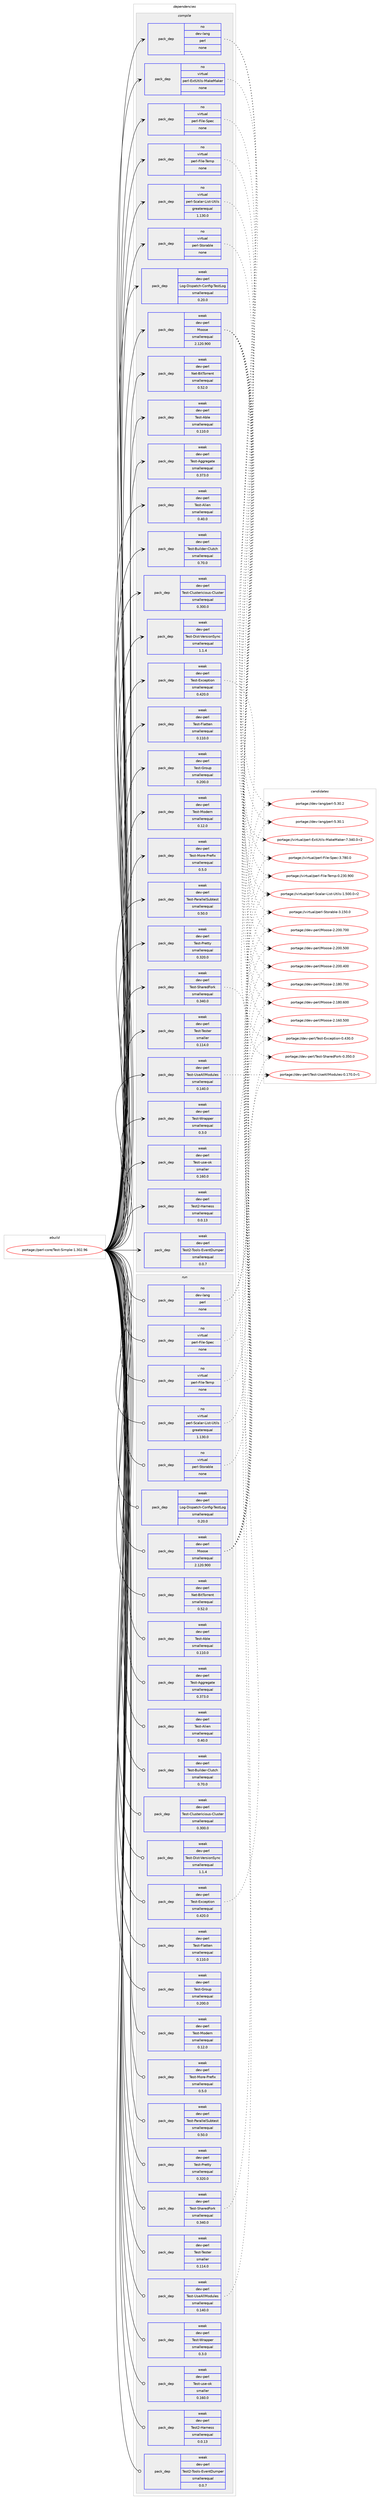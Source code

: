 digraph prolog {

# *************
# Graph options
# *************

newrank=true;
concentrate=true;
compound=true;
graph [rankdir=LR,fontname=Helvetica,fontsize=10,ranksep=1.5];#, ranksep=2.5, nodesep=0.2];
edge  [arrowhead=vee];
node  [fontname=Helvetica,fontsize=10];

# **********
# The ebuild
# **********

subgraph cluster_leftcol {
color=gray;
rank=same;
label=<<i>ebuild</i>>;
id [label="portage://perl-core/Test-Simple-1.302.96", color=red, width=4, href="../perl-core/Test-Simple-1.302.96.svg"];
}

# ****************
# The dependencies
# ****************

subgraph cluster_midcol {
color=gray;
label=<<i>dependencies</i>>;
subgraph cluster_compile {
fillcolor="#eeeeee";
style=filled;
label=<<i>compile</i>>;
subgraph pack6147 {
dependency7134 [label=<<TABLE BORDER="0" CELLBORDER="1" CELLSPACING="0" CELLPADDING="4" WIDTH="220"><TR><TD ROWSPAN="6" CELLPADDING="30">pack_dep</TD></TR><TR><TD WIDTH="110">no</TD></TR><TR><TD>dev-lang</TD></TR><TR><TD>perl</TD></TR><TR><TD>none</TD></TR><TR><TD></TD></TR></TABLE>>, shape=none, color=blue];
}
id:e -> dependency7134:w [weight=20,style="solid",arrowhead="vee"];
subgraph pack6148 {
dependency7135 [label=<<TABLE BORDER="0" CELLBORDER="1" CELLSPACING="0" CELLPADDING="4" WIDTH="220"><TR><TD ROWSPAN="6" CELLPADDING="30">pack_dep</TD></TR><TR><TD WIDTH="110">no</TD></TR><TR><TD>virtual</TD></TR><TR><TD>perl-ExtUtils-MakeMaker</TD></TR><TR><TD>none</TD></TR><TR><TD></TD></TR></TABLE>>, shape=none, color=blue];
}
id:e -> dependency7135:w [weight=20,style="solid",arrowhead="vee"];
subgraph pack6149 {
dependency7136 [label=<<TABLE BORDER="0" CELLBORDER="1" CELLSPACING="0" CELLPADDING="4" WIDTH="220"><TR><TD ROWSPAN="6" CELLPADDING="30">pack_dep</TD></TR><TR><TD WIDTH="110">no</TD></TR><TR><TD>virtual</TD></TR><TR><TD>perl-File-Spec</TD></TR><TR><TD>none</TD></TR><TR><TD></TD></TR></TABLE>>, shape=none, color=blue];
}
id:e -> dependency7136:w [weight=20,style="solid",arrowhead="vee"];
subgraph pack6150 {
dependency7137 [label=<<TABLE BORDER="0" CELLBORDER="1" CELLSPACING="0" CELLPADDING="4" WIDTH="220"><TR><TD ROWSPAN="6" CELLPADDING="30">pack_dep</TD></TR><TR><TD WIDTH="110">no</TD></TR><TR><TD>virtual</TD></TR><TR><TD>perl-File-Temp</TD></TR><TR><TD>none</TD></TR><TR><TD></TD></TR></TABLE>>, shape=none, color=blue];
}
id:e -> dependency7137:w [weight=20,style="solid",arrowhead="vee"];
subgraph pack6151 {
dependency7138 [label=<<TABLE BORDER="0" CELLBORDER="1" CELLSPACING="0" CELLPADDING="4" WIDTH="220"><TR><TD ROWSPAN="6" CELLPADDING="30">pack_dep</TD></TR><TR><TD WIDTH="110">no</TD></TR><TR><TD>virtual</TD></TR><TR><TD>perl-Scalar-List-Utils</TD></TR><TR><TD>greaterequal</TD></TR><TR><TD>1.130.0</TD></TR></TABLE>>, shape=none, color=blue];
}
id:e -> dependency7138:w [weight=20,style="solid",arrowhead="vee"];
subgraph pack6152 {
dependency7139 [label=<<TABLE BORDER="0" CELLBORDER="1" CELLSPACING="0" CELLPADDING="4" WIDTH="220"><TR><TD ROWSPAN="6" CELLPADDING="30">pack_dep</TD></TR><TR><TD WIDTH="110">no</TD></TR><TR><TD>virtual</TD></TR><TR><TD>perl-Storable</TD></TR><TR><TD>none</TD></TR><TR><TD></TD></TR></TABLE>>, shape=none, color=blue];
}
id:e -> dependency7139:w [weight=20,style="solid",arrowhead="vee"];
subgraph pack6153 {
dependency7140 [label=<<TABLE BORDER="0" CELLBORDER="1" CELLSPACING="0" CELLPADDING="4" WIDTH="220"><TR><TD ROWSPAN="6" CELLPADDING="30">pack_dep</TD></TR><TR><TD WIDTH="110">weak</TD></TR><TR><TD>dev-perl</TD></TR><TR><TD>Log-Dispatch-Config-TestLog</TD></TR><TR><TD>smallerequal</TD></TR><TR><TD>0.20.0</TD></TR></TABLE>>, shape=none, color=blue];
}
id:e -> dependency7140:w [weight=20,style="solid",arrowhead="vee"];
subgraph pack6154 {
dependency7141 [label=<<TABLE BORDER="0" CELLBORDER="1" CELLSPACING="0" CELLPADDING="4" WIDTH="220"><TR><TD ROWSPAN="6" CELLPADDING="30">pack_dep</TD></TR><TR><TD WIDTH="110">weak</TD></TR><TR><TD>dev-perl</TD></TR><TR><TD>Moose</TD></TR><TR><TD>smallerequal</TD></TR><TR><TD>2.120.900</TD></TR></TABLE>>, shape=none, color=blue];
}
id:e -> dependency7141:w [weight=20,style="solid",arrowhead="vee"];
subgraph pack6155 {
dependency7142 [label=<<TABLE BORDER="0" CELLBORDER="1" CELLSPACING="0" CELLPADDING="4" WIDTH="220"><TR><TD ROWSPAN="6" CELLPADDING="30">pack_dep</TD></TR><TR><TD WIDTH="110">weak</TD></TR><TR><TD>dev-perl</TD></TR><TR><TD>Net-BitTorrent</TD></TR><TR><TD>smallerequal</TD></TR><TR><TD>0.52.0</TD></TR></TABLE>>, shape=none, color=blue];
}
id:e -> dependency7142:w [weight=20,style="solid",arrowhead="vee"];
subgraph pack6156 {
dependency7143 [label=<<TABLE BORDER="0" CELLBORDER="1" CELLSPACING="0" CELLPADDING="4" WIDTH="220"><TR><TD ROWSPAN="6" CELLPADDING="30">pack_dep</TD></TR><TR><TD WIDTH="110">weak</TD></TR><TR><TD>dev-perl</TD></TR><TR><TD>Test-Able</TD></TR><TR><TD>smallerequal</TD></TR><TR><TD>0.110.0</TD></TR></TABLE>>, shape=none, color=blue];
}
id:e -> dependency7143:w [weight=20,style="solid",arrowhead="vee"];
subgraph pack6157 {
dependency7144 [label=<<TABLE BORDER="0" CELLBORDER="1" CELLSPACING="0" CELLPADDING="4" WIDTH="220"><TR><TD ROWSPAN="6" CELLPADDING="30">pack_dep</TD></TR><TR><TD WIDTH="110">weak</TD></TR><TR><TD>dev-perl</TD></TR><TR><TD>Test-Aggregate</TD></TR><TR><TD>smallerequal</TD></TR><TR><TD>0.373.0</TD></TR></TABLE>>, shape=none, color=blue];
}
id:e -> dependency7144:w [weight=20,style="solid",arrowhead="vee"];
subgraph pack6158 {
dependency7145 [label=<<TABLE BORDER="0" CELLBORDER="1" CELLSPACING="0" CELLPADDING="4" WIDTH="220"><TR><TD ROWSPAN="6" CELLPADDING="30">pack_dep</TD></TR><TR><TD WIDTH="110">weak</TD></TR><TR><TD>dev-perl</TD></TR><TR><TD>Test-Alien</TD></TR><TR><TD>smallerequal</TD></TR><TR><TD>0.40.0</TD></TR></TABLE>>, shape=none, color=blue];
}
id:e -> dependency7145:w [weight=20,style="solid",arrowhead="vee"];
subgraph pack6159 {
dependency7146 [label=<<TABLE BORDER="0" CELLBORDER="1" CELLSPACING="0" CELLPADDING="4" WIDTH="220"><TR><TD ROWSPAN="6" CELLPADDING="30">pack_dep</TD></TR><TR><TD WIDTH="110">weak</TD></TR><TR><TD>dev-perl</TD></TR><TR><TD>Test-Builder-Clutch</TD></TR><TR><TD>smallerequal</TD></TR><TR><TD>0.70.0</TD></TR></TABLE>>, shape=none, color=blue];
}
id:e -> dependency7146:w [weight=20,style="solid",arrowhead="vee"];
subgraph pack6160 {
dependency7147 [label=<<TABLE BORDER="0" CELLBORDER="1" CELLSPACING="0" CELLPADDING="4" WIDTH="220"><TR><TD ROWSPAN="6" CELLPADDING="30">pack_dep</TD></TR><TR><TD WIDTH="110">weak</TD></TR><TR><TD>dev-perl</TD></TR><TR><TD>Test-Clustericious-Cluster</TD></TR><TR><TD>smallerequal</TD></TR><TR><TD>0.300.0</TD></TR></TABLE>>, shape=none, color=blue];
}
id:e -> dependency7147:w [weight=20,style="solid",arrowhead="vee"];
subgraph pack6161 {
dependency7148 [label=<<TABLE BORDER="0" CELLBORDER="1" CELLSPACING="0" CELLPADDING="4" WIDTH="220"><TR><TD ROWSPAN="6" CELLPADDING="30">pack_dep</TD></TR><TR><TD WIDTH="110">weak</TD></TR><TR><TD>dev-perl</TD></TR><TR><TD>Test-Dist-VersionSync</TD></TR><TR><TD>smallerequal</TD></TR><TR><TD>1.1.4</TD></TR></TABLE>>, shape=none, color=blue];
}
id:e -> dependency7148:w [weight=20,style="solid",arrowhead="vee"];
subgraph pack6162 {
dependency7149 [label=<<TABLE BORDER="0" CELLBORDER="1" CELLSPACING="0" CELLPADDING="4" WIDTH="220"><TR><TD ROWSPAN="6" CELLPADDING="30">pack_dep</TD></TR><TR><TD WIDTH="110">weak</TD></TR><TR><TD>dev-perl</TD></TR><TR><TD>Test-Exception</TD></TR><TR><TD>smallerequal</TD></TR><TR><TD>0.420.0</TD></TR></TABLE>>, shape=none, color=blue];
}
id:e -> dependency7149:w [weight=20,style="solid",arrowhead="vee"];
subgraph pack6163 {
dependency7150 [label=<<TABLE BORDER="0" CELLBORDER="1" CELLSPACING="0" CELLPADDING="4" WIDTH="220"><TR><TD ROWSPAN="6" CELLPADDING="30">pack_dep</TD></TR><TR><TD WIDTH="110">weak</TD></TR><TR><TD>dev-perl</TD></TR><TR><TD>Test-Flatten</TD></TR><TR><TD>smallerequal</TD></TR><TR><TD>0.110.0</TD></TR></TABLE>>, shape=none, color=blue];
}
id:e -> dependency7150:w [weight=20,style="solid",arrowhead="vee"];
subgraph pack6164 {
dependency7151 [label=<<TABLE BORDER="0" CELLBORDER="1" CELLSPACING="0" CELLPADDING="4" WIDTH="220"><TR><TD ROWSPAN="6" CELLPADDING="30">pack_dep</TD></TR><TR><TD WIDTH="110">weak</TD></TR><TR><TD>dev-perl</TD></TR><TR><TD>Test-Group</TD></TR><TR><TD>smallerequal</TD></TR><TR><TD>0.200.0</TD></TR></TABLE>>, shape=none, color=blue];
}
id:e -> dependency7151:w [weight=20,style="solid",arrowhead="vee"];
subgraph pack6165 {
dependency7152 [label=<<TABLE BORDER="0" CELLBORDER="1" CELLSPACING="0" CELLPADDING="4" WIDTH="220"><TR><TD ROWSPAN="6" CELLPADDING="30">pack_dep</TD></TR><TR><TD WIDTH="110">weak</TD></TR><TR><TD>dev-perl</TD></TR><TR><TD>Test-Modern</TD></TR><TR><TD>smallerequal</TD></TR><TR><TD>0.12.0</TD></TR></TABLE>>, shape=none, color=blue];
}
id:e -> dependency7152:w [weight=20,style="solid",arrowhead="vee"];
subgraph pack6166 {
dependency7153 [label=<<TABLE BORDER="0" CELLBORDER="1" CELLSPACING="0" CELLPADDING="4" WIDTH="220"><TR><TD ROWSPAN="6" CELLPADDING="30">pack_dep</TD></TR><TR><TD WIDTH="110">weak</TD></TR><TR><TD>dev-perl</TD></TR><TR><TD>Test-More-Prefix</TD></TR><TR><TD>smallerequal</TD></TR><TR><TD>0.5.0</TD></TR></TABLE>>, shape=none, color=blue];
}
id:e -> dependency7153:w [weight=20,style="solid",arrowhead="vee"];
subgraph pack6167 {
dependency7154 [label=<<TABLE BORDER="0" CELLBORDER="1" CELLSPACING="0" CELLPADDING="4" WIDTH="220"><TR><TD ROWSPAN="6" CELLPADDING="30">pack_dep</TD></TR><TR><TD WIDTH="110">weak</TD></TR><TR><TD>dev-perl</TD></TR><TR><TD>Test-ParallelSubtest</TD></TR><TR><TD>smallerequal</TD></TR><TR><TD>0.50.0</TD></TR></TABLE>>, shape=none, color=blue];
}
id:e -> dependency7154:w [weight=20,style="solid",arrowhead="vee"];
subgraph pack6168 {
dependency7155 [label=<<TABLE BORDER="0" CELLBORDER="1" CELLSPACING="0" CELLPADDING="4" WIDTH="220"><TR><TD ROWSPAN="6" CELLPADDING="30">pack_dep</TD></TR><TR><TD WIDTH="110">weak</TD></TR><TR><TD>dev-perl</TD></TR><TR><TD>Test-Pretty</TD></TR><TR><TD>smallerequal</TD></TR><TR><TD>0.320.0</TD></TR></TABLE>>, shape=none, color=blue];
}
id:e -> dependency7155:w [weight=20,style="solid",arrowhead="vee"];
subgraph pack6169 {
dependency7156 [label=<<TABLE BORDER="0" CELLBORDER="1" CELLSPACING="0" CELLPADDING="4" WIDTH="220"><TR><TD ROWSPAN="6" CELLPADDING="30">pack_dep</TD></TR><TR><TD WIDTH="110">weak</TD></TR><TR><TD>dev-perl</TD></TR><TR><TD>Test-SharedFork</TD></TR><TR><TD>smallerequal</TD></TR><TR><TD>0.340.0</TD></TR></TABLE>>, shape=none, color=blue];
}
id:e -> dependency7156:w [weight=20,style="solid",arrowhead="vee"];
subgraph pack6170 {
dependency7157 [label=<<TABLE BORDER="0" CELLBORDER="1" CELLSPACING="0" CELLPADDING="4" WIDTH="220"><TR><TD ROWSPAN="6" CELLPADDING="30">pack_dep</TD></TR><TR><TD WIDTH="110">weak</TD></TR><TR><TD>dev-perl</TD></TR><TR><TD>Test-Tester</TD></TR><TR><TD>smaller</TD></TR><TR><TD>0.114.0</TD></TR></TABLE>>, shape=none, color=blue];
}
id:e -> dependency7157:w [weight=20,style="solid",arrowhead="vee"];
subgraph pack6171 {
dependency7158 [label=<<TABLE BORDER="0" CELLBORDER="1" CELLSPACING="0" CELLPADDING="4" WIDTH="220"><TR><TD ROWSPAN="6" CELLPADDING="30">pack_dep</TD></TR><TR><TD WIDTH="110">weak</TD></TR><TR><TD>dev-perl</TD></TR><TR><TD>Test-UseAllModules</TD></TR><TR><TD>smallerequal</TD></TR><TR><TD>0.140.0</TD></TR></TABLE>>, shape=none, color=blue];
}
id:e -> dependency7158:w [weight=20,style="solid",arrowhead="vee"];
subgraph pack6172 {
dependency7159 [label=<<TABLE BORDER="0" CELLBORDER="1" CELLSPACING="0" CELLPADDING="4" WIDTH="220"><TR><TD ROWSPAN="6" CELLPADDING="30">pack_dep</TD></TR><TR><TD WIDTH="110">weak</TD></TR><TR><TD>dev-perl</TD></TR><TR><TD>Test-Wrapper</TD></TR><TR><TD>smallerequal</TD></TR><TR><TD>0.3.0</TD></TR></TABLE>>, shape=none, color=blue];
}
id:e -> dependency7159:w [weight=20,style="solid",arrowhead="vee"];
subgraph pack6173 {
dependency7160 [label=<<TABLE BORDER="0" CELLBORDER="1" CELLSPACING="0" CELLPADDING="4" WIDTH="220"><TR><TD ROWSPAN="6" CELLPADDING="30">pack_dep</TD></TR><TR><TD WIDTH="110">weak</TD></TR><TR><TD>dev-perl</TD></TR><TR><TD>Test-use-ok</TD></TR><TR><TD>smaller</TD></TR><TR><TD>0.160.0</TD></TR></TABLE>>, shape=none, color=blue];
}
id:e -> dependency7160:w [weight=20,style="solid",arrowhead="vee"];
subgraph pack6174 {
dependency7161 [label=<<TABLE BORDER="0" CELLBORDER="1" CELLSPACING="0" CELLPADDING="4" WIDTH="220"><TR><TD ROWSPAN="6" CELLPADDING="30">pack_dep</TD></TR><TR><TD WIDTH="110">weak</TD></TR><TR><TD>dev-perl</TD></TR><TR><TD>Test2-Harness</TD></TR><TR><TD>smallerequal</TD></TR><TR><TD>0.0.13</TD></TR></TABLE>>, shape=none, color=blue];
}
id:e -> dependency7161:w [weight=20,style="solid",arrowhead="vee"];
subgraph pack6175 {
dependency7162 [label=<<TABLE BORDER="0" CELLBORDER="1" CELLSPACING="0" CELLPADDING="4" WIDTH="220"><TR><TD ROWSPAN="6" CELLPADDING="30">pack_dep</TD></TR><TR><TD WIDTH="110">weak</TD></TR><TR><TD>dev-perl</TD></TR><TR><TD>Test2-Tools-EventDumper</TD></TR><TR><TD>smallerequal</TD></TR><TR><TD>0.0.7</TD></TR></TABLE>>, shape=none, color=blue];
}
id:e -> dependency7162:w [weight=20,style="solid",arrowhead="vee"];
}
subgraph cluster_compileandrun {
fillcolor="#eeeeee";
style=filled;
label=<<i>compile and run</i>>;
}
subgraph cluster_run {
fillcolor="#eeeeee";
style=filled;
label=<<i>run</i>>;
subgraph pack6176 {
dependency7163 [label=<<TABLE BORDER="0" CELLBORDER="1" CELLSPACING="0" CELLPADDING="4" WIDTH="220"><TR><TD ROWSPAN="6" CELLPADDING="30">pack_dep</TD></TR><TR><TD WIDTH="110">no</TD></TR><TR><TD>dev-lang</TD></TR><TR><TD>perl</TD></TR><TR><TD>none</TD></TR><TR><TD></TD></TR></TABLE>>, shape=none, color=blue];
}
id:e -> dependency7163:w [weight=20,style="solid",arrowhead="odot"];
subgraph pack6177 {
dependency7164 [label=<<TABLE BORDER="0" CELLBORDER="1" CELLSPACING="0" CELLPADDING="4" WIDTH="220"><TR><TD ROWSPAN="6" CELLPADDING="30">pack_dep</TD></TR><TR><TD WIDTH="110">no</TD></TR><TR><TD>virtual</TD></TR><TR><TD>perl-File-Spec</TD></TR><TR><TD>none</TD></TR><TR><TD></TD></TR></TABLE>>, shape=none, color=blue];
}
id:e -> dependency7164:w [weight=20,style="solid",arrowhead="odot"];
subgraph pack6178 {
dependency7165 [label=<<TABLE BORDER="0" CELLBORDER="1" CELLSPACING="0" CELLPADDING="4" WIDTH="220"><TR><TD ROWSPAN="6" CELLPADDING="30">pack_dep</TD></TR><TR><TD WIDTH="110">no</TD></TR><TR><TD>virtual</TD></TR><TR><TD>perl-File-Temp</TD></TR><TR><TD>none</TD></TR><TR><TD></TD></TR></TABLE>>, shape=none, color=blue];
}
id:e -> dependency7165:w [weight=20,style="solid",arrowhead="odot"];
subgraph pack6179 {
dependency7166 [label=<<TABLE BORDER="0" CELLBORDER="1" CELLSPACING="0" CELLPADDING="4" WIDTH="220"><TR><TD ROWSPAN="6" CELLPADDING="30">pack_dep</TD></TR><TR><TD WIDTH="110">no</TD></TR><TR><TD>virtual</TD></TR><TR><TD>perl-Scalar-List-Utils</TD></TR><TR><TD>greaterequal</TD></TR><TR><TD>1.130.0</TD></TR></TABLE>>, shape=none, color=blue];
}
id:e -> dependency7166:w [weight=20,style="solid",arrowhead="odot"];
subgraph pack6180 {
dependency7167 [label=<<TABLE BORDER="0" CELLBORDER="1" CELLSPACING="0" CELLPADDING="4" WIDTH="220"><TR><TD ROWSPAN="6" CELLPADDING="30">pack_dep</TD></TR><TR><TD WIDTH="110">no</TD></TR><TR><TD>virtual</TD></TR><TR><TD>perl-Storable</TD></TR><TR><TD>none</TD></TR><TR><TD></TD></TR></TABLE>>, shape=none, color=blue];
}
id:e -> dependency7167:w [weight=20,style="solid",arrowhead="odot"];
subgraph pack6181 {
dependency7168 [label=<<TABLE BORDER="0" CELLBORDER="1" CELLSPACING="0" CELLPADDING="4" WIDTH="220"><TR><TD ROWSPAN="6" CELLPADDING="30">pack_dep</TD></TR><TR><TD WIDTH="110">weak</TD></TR><TR><TD>dev-perl</TD></TR><TR><TD>Log-Dispatch-Config-TestLog</TD></TR><TR><TD>smallerequal</TD></TR><TR><TD>0.20.0</TD></TR></TABLE>>, shape=none, color=blue];
}
id:e -> dependency7168:w [weight=20,style="solid",arrowhead="odot"];
subgraph pack6182 {
dependency7169 [label=<<TABLE BORDER="0" CELLBORDER="1" CELLSPACING="0" CELLPADDING="4" WIDTH="220"><TR><TD ROWSPAN="6" CELLPADDING="30">pack_dep</TD></TR><TR><TD WIDTH="110">weak</TD></TR><TR><TD>dev-perl</TD></TR><TR><TD>Moose</TD></TR><TR><TD>smallerequal</TD></TR><TR><TD>2.120.900</TD></TR></TABLE>>, shape=none, color=blue];
}
id:e -> dependency7169:w [weight=20,style="solid",arrowhead="odot"];
subgraph pack6183 {
dependency7170 [label=<<TABLE BORDER="0" CELLBORDER="1" CELLSPACING="0" CELLPADDING="4" WIDTH="220"><TR><TD ROWSPAN="6" CELLPADDING="30">pack_dep</TD></TR><TR><TD WIDTH="110">weak</TD></TR><TR><TD>dev-perl</TD></TR><TR><TD>Net-BitTorrent</TD></TR><TR><TD>smallerequal</TD></TR><TR><TD>0.52.0</TD></TR></TABLE>>, shape=none, color=blue];
}
id:e -> dependency7170:w [weight=20,style="solid",arrowhead="odot"];
subgraph pack6184 {
dependency7171 [label=<<TABLE BORDER="0" CELLBORDER="1" CELLSPACING="0" CELLPADDING="4" WIDTH="220"><TR><TD ROWSPAN="6" CELLPADDING="30">pack_dep</TD></TR><TR><TD WIDTH="110">weak</TD></TR><TR><TD>dev-perl</TD></TR><TR><TD>Test-Able</TD></TR><TR><TD>smallerequal</TD></TR><TR><TD>0.110.0</TD></TR></TABLE>>, shape=none, color=blue];
}
id:e -> dependency7171:w [weight=20,style="solid",arrowhead="odot"];
subgraph pack6185 {
dependency7172 [label=<<TABLE BORDER="0" CELLBORDER="1" CELLSPACING="0" CELLPADDING="4" WIDTH="220"><TR><TD ROWSPAN="6" CELLPADDING="30">pack_dep</TD></TR><TR><TD WIDTH="110">weak</TD></TR><TR><TD>dev-perl</TD></TR><TR><TD>Test-Aggregate</TD></TR><TR><TD>smallerequal</TD></TR><TR><TD>0.373.0</TD></TR></TABLE>>, shape=none, color=blue];
}
id:e -> dependency7172:w [weight=20,style="solid",arrowhead="odot"];
subgraph pack6186 {
dependency7173 [label=<<TABLE BORDER="0" CELLBORDER="1" CELLSPACING="0" CELLPADDING="4" WIDTH="220"><TR><TD ROWSPAN="6" CELLPADDING="30">pack_dep</TD></TR><TR><TD WIDTH="110">weak</TD></TR><TR><TD>dev-perl</TD></TR><TR><TD>Test-Alien</TD></TR><TR><TD>smallerequal</TD></TR><TR><TD>0.40.0</TD></TR></TABLE>>, shape=none, color=blue];
}
id:e -> dependency7173:w [weight=20,style="solid",arrowhead="odot"];
subgraph pack6187 {
dependency7174 [label=<<TABLE BORDER="0" CELLBORDER="1" CELLSPACING="0" CELLPADDING="4" WIDTH="220"><TR><TD ROWSPAN="6" CELLPADDING="30">pack_dep</TD></TR><TR><TD WIDTH="110">weak</TD></TR><TR><TD>dev-perl</TD></TR><TR><TD>Test-Builder-Clutch</TD></TR><TR><TD>smallerequal</TD></TR><TR><TD>0.70.0</TD></TR></TABLE>>, shape=none, color=blue];
}
id:e -> dependency7174:w [weight=20,style="solid",arrowhead="odot"];
subgraph pack6188 {
dependency7175 [label=<<TABLE BORDER="0" CELLBORDER="1" CELLSPACING="0" CELLPADDING="4" WIDTH="220"><TR><TD ROWSPAN="6" CELLPADDING="30">pack_dep</TD></TR><TR><TD WIDTH="110">weak</TD></TR><TR><TD>dev-perl</TD></TR><TR><TD>Test-Clustericious-Cluster</TD></TR><TR><TD>smallerequal</TD></TR><TR><TD>0.300.0</TD></TR></TABLE>>, shape=none, color=blue];
}
id:e -> dependency7175:w [weight=20,style="solid",arrowhead="odot"];
subgraph pack6189 {
dependency7176 [label=<<TABLE BORDER="0" CELLBORDER="1" CELLSPACING="0" CELLPADDING="4" WIDTH="220"><TR><TD ROWSPAN="6" CELLPADDING="30">pack_dep</TD></TR><TR><TD WIDTH="110">weak</TD></TR><TR><TD>dev-perl</TD></TR><TR><TD>Test-Dist-VersionSync</TD></TR><TR><TD>smallerequal</TD></TR><TR><TD>1.1.4</TD></TR></TABLE>>, shape=none, color=blue];
}
id:e -> dependency7176:w [weight=20,style="solid",arrowhead="odot"];
subgraph pack6190 {
dependency7177 [label=<<TABLE BORDER="0" CELLBORDER="1" CELLSPACING="0" CELLPADDING="4" WIDTH="220"><TR><TD ROWSPAN="6" CELLPADDING="30">pack_dep</TD></TR><TR><TD WIDTH="110">weak</TD></TR><TR><TD>dev-perl</TD></TR><TR><TD>Test-Exception</TD></TR><TR><TD>smallerequal</TD></TR><TR><TD>0.420.0</TD></TR></TABLE>>, shape=none, color=blue];
}
id:e -> dependency7177:w [weight=20,style="solid",arrowhead="odot"];
subgraph pack6191 {
dependency7178 [label=<<TABLE BORDER="0" CELLBORDER="1" CELLSPACING="0" CELLPADDING="4" WIDTH="220"><TR><TD ROWSPAN="6" CELLPADDING="30">pack_dep</TD></TR><TR><TD WIDTH="110">weak</TD></TR><TR><TD>dev-perl</TD></TR><TR><TD>Test-Flatten</TD></TR><TR><TD>smallerequal</TD></TR><TR><TD>0.110.0</TD></TR></TABLE>>, shape=none, color=blue];
}
id:e -> dependency7178:w [weight=20,style="solid",arrowhead="odot"];
subgraph pack6192 {
dependency7179 [label=<<TABLE BORDER="0" CELLBORDER="1" CELLSPACING="0" CELLPADDING="4" WIDTH="220"><TR><TD ROWSPAN="6" CELLPADDING="30">pack_dep</TD></TR><TR><TD WIDTH="110">weak</TD></TR><TR><TD>dev-perl</TD></TR><TR><TD>Test-Group</TD></TR><TR><TD>smallerequal</TD></TR><TR><TD>0.200.0</TD></TR></TABLE>>, shape=none, color=blue];
}
id:e -> dependency7179:w [weight=20,style="solid",arrowhead="odot"];
subgraph pack6193 {
dependency7180 [label=<<TABLE BORDER="0" CELLBORDER="1" CELLSPACING="0" CELLPADDING="4" WIDTH="220"><TR><TD ROWSPAN="6" CELLPADDING="30">pack_dep</TD></TR><TR><TD WIDTH="110">weak</TD></TR><TR><TD>dev-perl</TD></TR><TR><TD>Test-Modern</TD></TR><TR><TD>smallerequal</TD></TR><TR><TD>0.12.0</TD></TR></TABLE>>, shape=none, color=blue];
}
id:e -> dependency7180:w [weight=20,style="solid",arrowhead="odot"];
subgraph pack6194 {
dependency7181 [label=<<TABLE BORDER="0" CELLBORDER="1" CELLSPACING="0" CELLPADDING="4" WIDTH="220"><TR><TD ROWSPAN="6" CELLPADDING="30">pack_dep</TD></TR><TR><TD WIDTH="110">weak</TD></TR><TR><TD>dev-perl</TD></TR><TR><TD>Test-More-Prefix</TD></TR><TR><TD>smallerequal</TD></TR><TR><TD>0.5.0</TD></TR></TABLE>>, shape=none, color=blue];
}
id:e -> dependency7181:w [weight=20,style="solid",arrowhead="odot"];
subgraph pack6195 {
dependency7182 [label=<<TABLE BORDER="0" CELLBORDER="1" CELLSPACING="0" CELLPADDING="4" WIDTH="220"><TR><TD ROWSPAN="6" CELLPADDING="30">pack_dep</TD></TR><TR><TD WIDTH="110">weak</TD></TR><TR><TD>dev-perl</TD></TR><TR><TD>Test-ParallelSubtest</TD></TR><TR><TD>smallerequal</TD></TR><TR><TD>0.50.0</TD></TR></TABLE>>, shape=none, color=blue];
}
id:e -> dependency7182:w [weight=20,style="solid",arrowhead="odot"];
subgraph pack6196 {
dependency7183 [label=<<TABLE BORDER="0" CELLBORDER="1" CELLSPACING="0" CELLPADDING="4" WIDTH="220"><TR><TD ROWSPAN="6" CELLPADDING="30">pack_dep</TD></TR><TR><TD WIDTH="110">weak</TD></TR><TR><TD>dev-perl</TD></TR><TR><TD>Test-Pretty</TD></TR><TR><TD>smallerequal</TD></TR><TR><TD>0.320.0</TD></TR></TABLE>>, shape=none, color=blue];
}
id:e -> dependency7183:w [weight=20,style="solid",arrowhead="odot"];
subgraph pack6197 {
dependency7184 [label=<<TABLE BORDER="0" CELLBORDER="1" CELLSPACING="0" CELLPADDING="4" WIDTH="220"><TR><TD ROWSPAN="6" CELLPADDING="30">pack_dep</TD></TR><TR><TD WIDTH="110">weak</TD></TR><TR><TD>dev-perl</TD></TR><TR><TD>Test-SharedFork</TD></TR><TR><TD>smallerequal</TD></TR><TR><TD>0.340.0</TD></TR></TABLE>>, shape=none, color=blue];
}
id:e -> dependency7184:w [weight=20,style="solid",arrowhead="odot"];
subgraph pack6198 {
dependency7185 [label=<<TABLE BORDER="0" CELLBORDER="1" CELLSPACING="0" CELLPADDING="4" WIDTH="220"><TR><TD ROWSPAN="6" CELLPADDING="30">pack_dep</TD></TR><TR><TD WIDTH="110">weak</TD></TR><TR><TD>dev-perl</TD></TR><TR><TD>Test-Tester</TD></TR><TR><TD>smaller</TD></TR><TR><TD>0.114.0</TD></TR></TABLE>>, shape=none, color=blue];
}
id:e -> dependency7185:w [weight=20,style="solid",arrowhead="odot"];
subgraph pack6199 {
dependency7186 [label=<<TABLE BORDER="0" CELLBORDER="1" CELLSPACING="0" CELLPADDING="4" WIDTH="220"><TR><TD ROWSPAN="6" CELLPADDING="30">pack_dep</TD></TR><TR><TD WIDTH="110">weak</TD></TR><TR><TD>dev-perl</TD></TR><TR><TD>Test-UseAllModules</TD></TR><TR><TD>smallerequal</TD></TR><TR><TD>0.140.0</TD></TR></TABLE>>, shape=none, color=blue];
}
id:e -> dependency7186:w [weight=20,style="solid",arrowhead="odot"];
subgraph pack6200 {
dependency7187 [label=<<TABLE BORDER="0" CELLBORDER="1" CELLSPACING="0" CELLPADDING="4" WIDTH="220"><TR><TD ROWSPAN="6" CELLPADDING="30">pack_dep</TD></TR><TR><TD WIDTH="110">weak</TD></TR><TR><TD>dev-perl</TD></TR><TR><TD>Test-Wrapper</TD></TR><TR><TD>smallerequal</TD></TR><TR><TD>0.3.0</TD></TR></TABLE>>, shape=none, color=blue];
}
id:e -> dependency7187:w [weight=20,style="solid",arrowhead="odot"];
subgraph pack6201 {
dependency7188 [label=<<TABLE BORDER="0" CELLBORDER="1" CELLSPACING="0" CELLPADDING="4" WIDTH="220"><TR><TD ROWSPAN="6" CELLPADDING="30">pack_dep</TD></TR><TR><TD WIDTH="110">weak</TD></TR><TR><TD>dev-perl</TD></TR><TR><TD>Test-use-ok</TD></TR><TR><TD>smaller</TD></TR><TR><TD>0.160.0</TD></TR></TABLE>>, shape=none, color=blue];
}
id:e -> dependency7188:w [weight=20,style="solid",arrowhead="odot"];
subgraph pack6202 {
dependency7189 [label=<<TABLE BORDER="0" CELLBORDER="1" CELLSPACING="0" CELLPADDING="4" WIDTH="220"><TR><TD ROWSPAN="6" CELLPADDING="30">pack_dep</TD></TR><TR><TD WIDTH="110">weak</TD></TR><TR><TD>dev-perl</TD></TR><TR><TD>Test2-Harness</TD></TR><TR><TD>smallerequal</TD></TR><TR><TD>0.0.13</TD></TR></TABLE>>, shape=none, color=blue];
}
id:e -> dependency7189:w [weight=20,style="solid",arrowhead="odot"];
subgraph pack6203 {
dependency7190 [label=<<TABLE BORDER="0" CELLBORDER="1" CELLSPACING="0" CELLPADDING="4" WIDTH="220"><TR><TD ROWSPAN="6" CELLPADDING="30">pack_dep</TD></TR><TR><TD WIDTH="110">weak</TD></TR><TR><TD>dev-perl</TD></TR><TR><TD>Test2-Tools-EventDumper</TD></TR><TR><TD>smallerequal</TD></TR><TR><TD>0.0.7</TD></TR></TABLE>>, shape=none, color=blue];
}
id:e -> dependency7190:w [weight=20,style="solid",arrowhead="odot"];
}
}

# **************
# The candidates
# **************

subgraph cluster_choices {
rank=same;
color=gray;
label=<<i>candidates</i>>;

subgraph choice6147 {
color=black;
nodesep=1;
choice10010111845108971101034711210111410845534651484650 [label="portage://dev-lang/perl-5.30.2", color=red, width=4,href="../dev-lang/perl-5.30.2.svg"];
choice10010111845108971101034711210111410845534651484649 [label="portage://dev-lang/perl-5.30.1", color=red, width=4,href="../dev-lang/perl-5.30.1.svg"];
dependency7134:e -> choice10010111845108971101034711210111410845534651484650:w [style=dotted,weight="100"];
dependency7134:e -> choice10010111845108971101034711210111410845534651484649:w [style=dotted,weight="100"];
}
subgraph choice6148 {
color=black;
nodesep=1;
choice1181051141161179710847112101114108456912011685116105108115457797107101779710710111445554651524846484511450 [label="portage://virtual/perl-ExtUtils-MakeMaker-7.340.0-r2", color=red, width=4,href="../virtual/perl-ExtUtils-MakeMaker-7.340.0-r2.svg"];
dependency7135:e -> choice1181051141161179710847112101114108456912011685116105108115457797107101779710710111445554651524846484511450:w [style=dotted,weight="100"];
}
subgraph choice6149 {
color=black;
nodesep=1;
choice118105114116117971084711210111410845701051081014583112101994551465556484648 [label="portage://virtual/perl-File-Spec-3.780.0", color=red, width=4,href="../virtual/perl-File-Spec-3.780.0.svg"];
dependency7136:e -> choice118105114116117971084711210111410845701051081014583112101994551465556484648:w [style=dotted,weight="100"];
}
subgraph choice6150 {
color=black;
nodesep=1;
choice11810511411611797108471121011141084570105108101458410110911245484650514846574848 [label="portage://virtual/perl-File-Temp-0.230.900", color=red, width=4,href="../virtual/perl-File-Temp-0.230.900.svg"];
dependency7137:e -> choice11810511411611797108471121011141084570105108101458410110911245484650514846574848:w [style=dotted,weight="100"];
}
subgraph choice6151 {
color=black;
nodesep=1;
choice118105114116117971084711210111410845839997108971144576105115116458511610510811545494653484846484511450 [label="portage://virtual/perl-Scalar-List-Utils-1.500.0-r2", color=red, width=4,href="../virtual/perl-Scalar-List-Utils-1.500.0-r2.svg"];
dependency7138:e -> choice118105114116117971084711210111410845839997108971144576105115116458511610510811545494653484846484511450:w [style=dotted,weight="100"];
}
subgraph choice6152 {
color=black;
nodesep=1;
choice1181051141161179710847112101114108458311611111497981081014551464953484648 [label="portage://virtual/perl-Storable-3.150.0", color=red, width=4,href="../virtual/perl-Storable-3.150.0.svg"];
dependency7139:e -> choice1181051141161179710847112101114108458311611111497981081014551464953484648:w [style=dotted,weight="100"];
}
subgraph choice6153 {
color=black;
nodesep=1;
}
subgraph choice6154 {
color=black;
nodesep=1;
choice10010111845112101114108477711111111510145504650484846554848 [label="portage://dev-perl/Moose-2.200.700", color=red, width=4,href="../dev-perl/Moose-2.200.700.svg"];
choice10010111845112101114108477711111111510145504650484846534848 [label="portage://dev-perl/Moose-2.200.500", color=red, width=4,href="../dev-perl/Moose-2.200.500.svg"];
choice10010111845112101114108477711111111510145504650484846524848 [label="portage://dev-perl/Moose-2.200.400", color=red, width=4,href="../dev-perl/Moose-2.200.400.svg"];
choice10010111845112101114108477711111111510145504649564846554848 [label="portage://dev-perl/Moose-2.180.700", color=red, width=4,href="../dev-perl/Moose-2.180.700.svg"];
choice10010111845112101114108477711111111510145504649564846544848 [label="portage://dev-perl/Moose-2.180.600", color=red, width=4,href="../dev-perl/Moose-2.180.600.svg"];
choice10010111845112101114108477711111111510145504649544846534848 [label="portage://dev-perl/Moose-2.160.500", color=red, width=4,href="../dev-perl/Moose-2.160.500.svg"];
dependency7141:e -> choice10010111845112101114108477711111111510145504650484846554848:w [style=dotted,weight="100"];
dependency7141:e -> choice10010111845112101114108477711111111510145504650484846534848:w [style=dotted,weight="100"];
dependency7141:e -> choice10010111845112101114108477711111111510145504650484846524848:w [style=dotted,weight="100"];
dependency7141:e -> choice10010111845112101114108477711111111510145504649564846554848:w [style=dotted,weight="100"];
dependency7141:e -> choice10010111845112101114108477711111111510145504649564846544848:w [style=dotted,weight="100"];
dependency7141:e -> choice10010111845112101114108477711111111510145504649544846534848:w [style=dotted,weight="100"];
}
subgraph choice6155 {
color=black;
nodesep=1;
}
subgraph choice6156 {
color=black;
nodesep=1;
}
subgraph choice6157 {
color=black;
nodesep=1;
}
subgraph choice6158 {
color=black;
nodesep=1;
}
subgraph choice6159 {
color=black;
nodesep=1;
}
subgraph choice6160 {
color=black;
nodesep=1;
}
subgraph choice6161 {
color=black;
nodesep=1;
}
subgraph choice6162 {
color=black;
nodesep=1;
choice1001011184511210111410847841011151164569120991011121161051111104548465251484648 [label="portage://dev-perl/Test-Exception-0.430.0", color=red, width=4,href="../dev-perl/Test-Exception-0.430.0.svg"];
dependency7149:e -> choice1001011184511210111410847841011151164569120991011121161051111104548465251484648:w [style=dotted,weight="100"];
}
subgraph choice6163 {
color=black;
nodesep=1;
}
subgraph choice6164 {
color=black;
nodesep=1;
}
subgraph choice6165 {
color=black;
nodesep=1;
}
subgraph choice6166 {
color=black;
nodesep=1;
}
subgraph choice6167 {
color=black;
nodesep=1;
}
subgraph choice6168 {
color=black;
nodesep=1;
}
subgraph choice6169 {
color=black;
nodesep=1;
choice100101118451121011141084784101115116458310497114101100701111141074548465153484648 [label="portage://dev-perl/Test-SharedFork-0.350.0", color=red, width=4,href="../dev-perl/Test-SharedFork-0.350.0.svg"];
dependency7156:e -> choice100101118451121011141084784101115116458310497114101100701111141074548465153484648:w [style=dotted,weight="100"];
}
subgraph choice6170 {
color=black;
nodesep=1;
}
subgraph choice6171 {
color=black;
nodesep=1;
choice1001011184511210111410847841011151164585115101651081087711110011710810111545484649554846484511449 [label="portage://dev-perl/Test-UseAllModules-0.170.0-r1", color=red, width=4,href="../dev-perl/Test-UseAllModules-0.170.0-r1.svg"];
dependency7158:e -> choice1001011184511210111410847841011151164585115101651081087711110011710810111545484649554846484511449:w [style=dotted,weight="100"];
}
subgraph choice6172 {
color=black;
nodesep=1;
}
subgraph choice6173 {
color=black;
nodesep=1;
}
subgraph choice6174 {
color=black;
nodesep=1;
}
subgraph choice6175 {
color=black;
nodesep=1;
}
subgraph choice6176 {
color=black;
nodesep=1;
choice10010111845108971101034711210111410845534651484650 [label="portage://dev-lang/perl-5.30.2", color=red, width=4,href="../dev-lang/perl-5.30.2.svg"];
choice10010111845108971101034711210111410845534651484649 [label="portage://dev-lang/perl-5.30.1", color=red, width=4,href="../dev-lang/perl-5.30.1.svg"];
dependency7163:e -> choice10010111845108971101034711210111410845534651484650:w [style=dotted,weight="100"];
dependency7163:e -> choice10010111845108971101034711210111410845534651484649:w [style=dotted,weight="100"];
}
subgraph choice6177 {
color=black;
nodesep=1;
choice118105114116117971084711210111410845701051081014583112101994551465556484648 [label="portage://virtual/perl-File-Spec-3.780.0", color=red, width=4,href="../virtual/perl-File-Spec-3.780.0.svg"];
dependency7164:e -> choice118105114116117971084711210111410845701051081014583112101994551465556484648:w [style=dotted,weight="100"];
}
subgraph choice6178 {
color=black;
nodesep=1;
choice11810511411611797108471121011141084570105108101458410110911245484650514846574848 [label="portage://virtual/perl-File-Temp-0.230.900", color=red, width=4,href="../virtual/perl-File-Temp-0.230.900.svg"];
dependency7165:e -> choice11810511411611797108471121011141084570105108101458410110911245484650514846574848:w [style=dotted,weight="100"];
}
subgraph choice6179 {
color=black;
nodesep=1;
choice118105114116117971084711210111410845839997108971144576105115116458511610510811545494653484846484511450 [label="portage://virtual/perl-Scalar-List-Utils-1.500.0-r2", color=red, width=4,href="../virtual/perl-Scalar-List-Utils-1.500.0-r2.svg"];
dependency7166:e -> choice118105114116117971084711210111410845839997108971144576105115116458511610510811545494653484846484511450:w [style=dotted,weight="100"];
}
subgraph choice6180 {
color=black;
nodesep=1;
choice1181051141161179710847112101114108458311611111497981081014551464953484648 [label="portage://virtual/perl-Storable-3.150.0", color=red, width=4,href="../virtual/perl-Storable-3.150.0.svg"];
dependency7167:e -> choice1181051141161179710847112101114108458311611111497981081014551464953484648:w [style=dotted,weight="100"];
}
subgraph choice6181 {
color=black;
nodesep=1;
}
subgraph choice6182 {
color=black;
nodesep=1;
choice10010111845112101114108477711111111510145504650484846554848 [label="portage://dev-perl/Moose-2.200.700", color=red, width=4,href="../dev-perl/Moose-2.200.700.svg"];
choice10010111845112101114108477711111111510145504650484846534848 [label="portage://dev-perl/Moose-2.200.500", color=red, width=4,href="../dev-perl/Moose-2.200.500.svg"];
choice10010111845112101114108477711111111510145504650484846524848 [label="portage://dev-perl/Moose-2.200.400", color=red, width=4,href="../dev-perl/Moose-2.200.400.svg"];
choice10010111845112101114108477711111111510145504649564846554848 [label="portage://dev-perl/Moose-2.180.700", color=red, width=4,href="../dev-perl/Moose-2.180.700.svg"];
choice10010111845112101114108477711111111510145504649564846544848 [label="portage://dev-perl/Moose-2.180.600", color=red, width=4,href="../dev-perl/Moose-2.180.600.svg"];
choice10010111845112101114108477711111111510145504649544846534848 [label="portage://dev-perl/Moose-2.160.500", color=red, width=4,href="../dev-perl/Moose-2.160.500.svg"];
dependency7169:e -> choice10010111845112101114108477711111111510145504650484846554848:w [style=dotted,weight="100"];
dependency7169:e -> choice10010111845112101114108477711111111510145504650484846534848:w [style=dotted,weight="100"];
dependency7169:e -> choice10010111845112101114108477711111111510145504650484846524848:w [style=dotted,weight="100"];
dependency7169:e -> choice10010111845112101114108477711111111510145504649564846554848:w [style=dotted,weight="100"];
dependency7169:e -> choice10010111845112101114108477711111111510145504649564846544848:w [style=dotted,weight="100"];
dependency7169:e -> choice10010111845112101114108477711111111510145504649544846534848:w [style=dotted,weight="100"];
}
subgraph choice6183 {
color=black;
nodesep=1;
}
subgraph choice6184 {
color=black;
nodesep=1;
}
subgraph choice6185 {
color=black;
nodesep=1;
}
subgraph choice6186 {
color=black;
nodesep=1;
}
subgraph choice6187 {
color=black;
nodesep=1;
}
subgraph choice6188 {
color=black;
nodesep=1;
}
subgraph choice6189 {
color=black;
nodesep=1;
}
subgraph choice6190 {
color=black;
nodesep=1;
choice1001011184511210111410847841011151164569120991011121161051111104548465251484648 [label="portage://dev-perl/Test-Exception-0.430.0", color=red, width=4,href="../dev-perl/Test-Exception-0.430.0.svg"];
dependency7177:e -> choice1001011184511210111410847841011151164569120991011121161051111104548465251484648:w [style=dotted,weight="100"];
}
subgraph choice6191 {
color=black;
nodesep=1;
}
subgraph choice6192 {
color=black;
nodesep=1;
}
subgraph choice6193 {
color=black;
nodesep=1;
}
subgraph choice6194 {
color=black;
nodesep=1;
}
subgraph choice6195 {
color=black;
nodesep=1;
}
subgraph choice6196 {
color=black;
nodesep=1;
}
subgraph choice6197 {
color=black;
nodesep=1;
choice100101118451121011141084784101115116458310497114101100701111141074548465153484648 [label="portage://dev-perl/Test-SharedFork-0.350.0", color=red, width=4,href="../dev-perl/Test-SharedFork-0.350.0.svg"];
dependency7184:e -> choice100101118451121011141084784101115116458310497114101100701111141074548465153484648:w [style=dotted,weight="100"];
}
subgraph choice6198 {
color=black;
nodesep=1;
}
subgraph choice6199 {
color=black;
nodesep=1;
choice1001011184511210111410847841011151164585115101651081087711110011710810111545484649554846484511449 [label="portage://dev-perl/Test-UseAllModules-0.170.0-r1", color=red, width=4,href="../dev-perl/Test-UseAllModules-0.170.0-r1.svg"];
dependency7186:e -> choice1001011184511210111410847841011151164585115101651081087711110011710810111545484649554846484511449:w [style=dotted,weight="100"];
}
subgraph choice6200 {
color=black;
nodesep=1;
}
subgraph choice6201 {
color=black;
nodesep=1;
}
subgraph choice6202 {
color=black;
nodesep=1;
}
subgraph choice6203 {
color=black;
nodesep=1;
}
}

}
